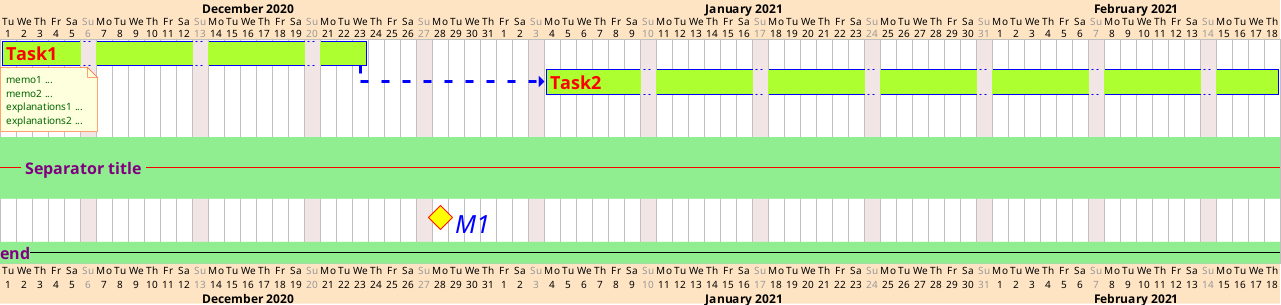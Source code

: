 {
  "sha1": "5vbjwzuksnv3wocy5vvlx3egdu8nv6x",
  "insertion": {
    "when": "2024-05-30T20:48:20.814Z",
    "url": "https://forum.plantuml.net/13570/can-you-style-the-days-and-months-of-a-gantt-chart",
    "user": "plantuml@gmail.com"
  }
}
@startgantt
<style>
ganttDiagram {
	task {
		FontName Helvetica
		FontColor red
		FontSize 18
		FontStyle bold
		BackGroundColor GreenYellow
		LineColor blue
	}
	milestone {
		FontColor blue
		FontSize 25
		FontStyle italic
		BackGroundColor yellow
		LineColor red
	}
	note {
		FontColor DarkGreen
		FontSize 10
		LineColor OrangeRed
	}
	arrow {
		FontName Helvetica
		FontColor red
		FontSize 18
		FontStyle bold
		BackGroundColor GreenYellow
		LineColor blue
	    LineStyle 8.0-13.0
	    LineThickness 3.0
	}
	separator {
	    BackgroundColor lightGreen
	    LineStyle 8.0-3.0
	    LineColor red
	    LineThickness 1.0
		FontSize 16
		FontStyle bold
		FontColor purple
		Margin 5
		Padding 20
	}
	timeline {
	    BackgroundColor Bisque
	}
}
</style>
Project starts the 2020-12-01

[Task1] lasts 20 days
sunday are closed

note bottom
  memo1 ...
  memo2 ...
  explanations1 ...
  explanations2 ...
end note

[Task2] lasts 40 days
[Task2] starts 10 days after [Task1]'s end
-- Separator title --
[M1] happens on 5 days after [Task1]'s end

<style>
	separator {
	    LineColor black
		Margin 0
		Padding 0
	}
</style>

-- end --

@endgantt
